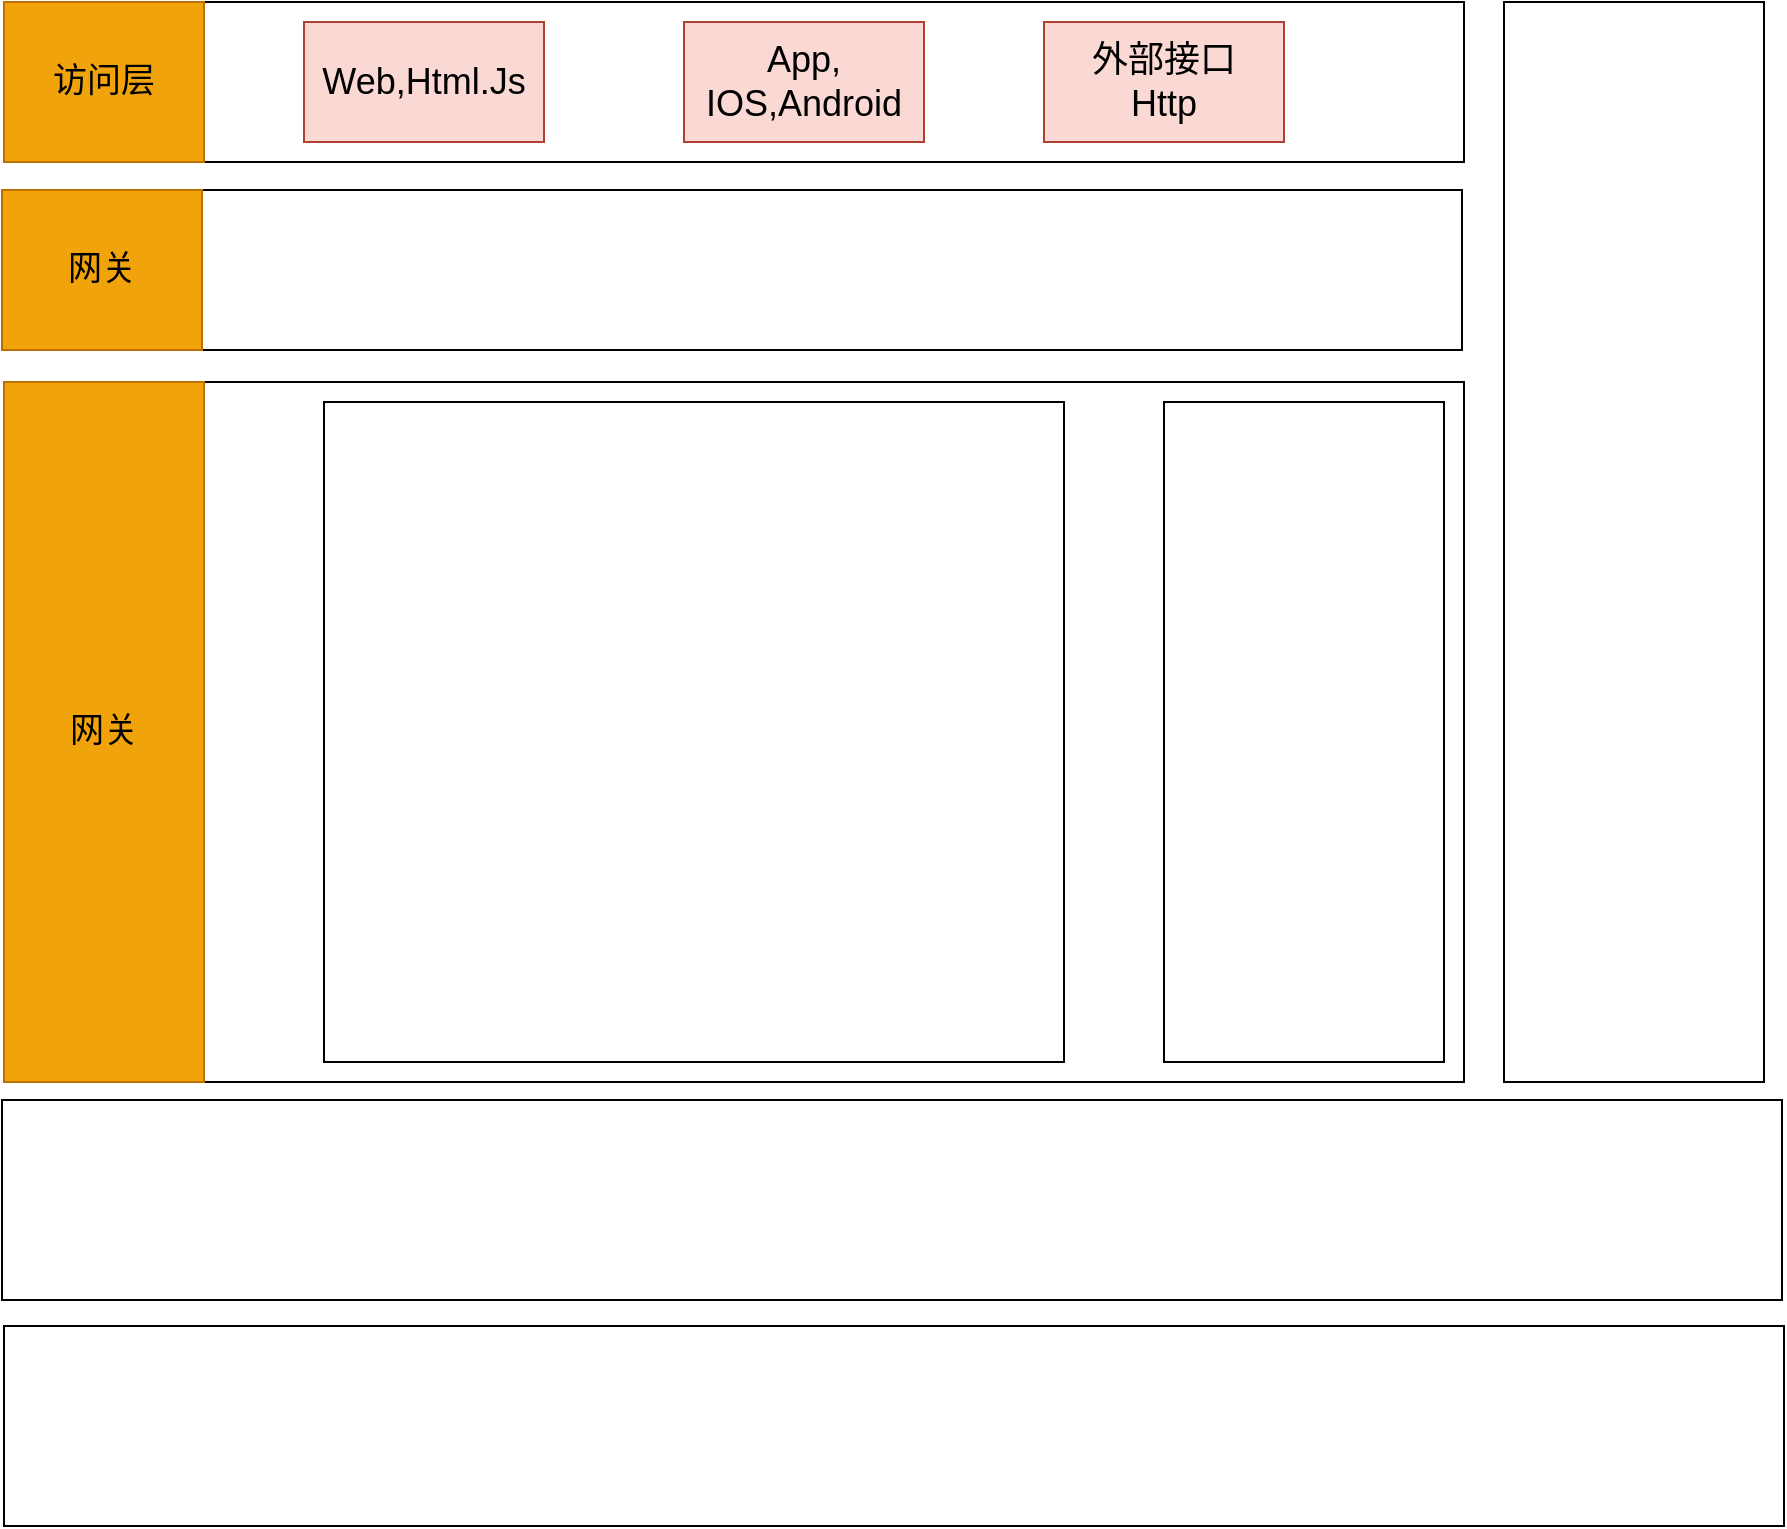 <mxfile version="24.9.2">
  <diagram name="第 1 页" id="6gBSKGB6EFL2GZYyczBQ">
    <mxGraphModel dx="1434" dy="746" grid="1" gridSize="10" guides="1" tooltips="1" connect="1" arrows="1" fold="1" page="1" pageScale="1" pageWidth="827" pageHeight="1169" math="0" shadow="0">
      <root>
        <mxCell id="0" />
        <mxCell id="1" parent="0" />
        <mxCell id="tQb7sZLLkdCvrPH1cJHh-1" value="" style="rounded=0;whiteSpace=wrap;html=1;" vertex="1" parent="1">
          <mxGeometry x="59" y="589" width="890" height="100" as="geometry" />
        </mxCell>
        <mxCell id="tQb7sZLLkdCvrPH1cJHh-2" value="" style="rounded=0;whiteSpace=wrap;html=1;" vertex="1" parent="1">
          <mxGeometry x="60" y="40" width="730" height="80" as="geometry" />
        </mxCell>
        <mxCell id="tQb7sZLLkdCvrPH1cJHh-3" value="" style="rounded=0;whiteSpace=wrap;html=1;" vertex="1" parent="1">
          <mxGeometry x="60" y="702" width="890" height="100" as="geometry" />
        </mxCell>
        <mxCell id="tQb7sZLLkdCvrPH1cJHh-4" value="" style="rounded=0;whiteSpace=wrap;html=1;" vertex="1" parent="1">
          <mxGeometry x="59" y="134" width="730" height="80" as="geometry" />
        </mxCell>
        <mxCell id="tQb7sZLLkdCvrPH1cJHh-5" value="" style="rounded=0;whiteSpace=wrap;html=1;" vertex="1" parent="1">
          <mxGeometry x="60" y="230" width="730" height="350" as="geometry" />
        </mxCell>
        <mxCell id="tQb7sZLLkdCvrPH1cJHh-6" value="" style="whiteSpace=wrap;html=1;" vertex="1" parent="1">
          <mxGeometry x="810" y="40" width="130" height="540" as="geometry" />
        </mxCell>
        <mxCell id="tQb7sZLLkdCvrPH1cJHh-7" value="访问层" style="rounded=0;whiteSpace=wrap;html=1;fontSize=17;fillColor=#f0a30a;strokeColor=#BD7000;fontColor=#000000;" vertex="1" parent="1">
          <mxGeometry x="60" y="40" width="100" height="80" as="geometry" />
        </mxCell>
        <mxCell id="tQb7sZLLkdCvrPH1cJHh-8" value="网关" style="rounded=0;whiteSpace=wrap;html=1;fontSize=17;fillColor=#f0a30a;strokeColor=#BD7000;fontColor=#000000;" vertex="1" parent="1">
          <mxGeometry x="59" y="134" width="100" height="80" as="geometry" />
        </mxCell>
        <mxCell id="tQb7sZLLkdCvrPH1cJHh-9" value="网关" style="rounded=0;whiteSpace=wrap;html=1;fontSize=17;fillColor=#f0a30a;strokeColor=#BD7000;fontColor=#000000;" vertex="1" parent="1">
          <mxGeometry x="60" y="230" width="100" height="350" as="geometry" />
        </mxCell>
        <mxCell id="tQb7sZLLkdCvrPH1cJHh-10" value="" style="whiteSpace=wrap;html=1;" vertex="1" parent="1">
          <mxGeometry x="220" y="240" width="370" height="330" as="geometry" />
        </mxCell>
        <mxCell id="tQb7sZLLkdCvrPH1cJHh-11" value="" style="whiteSpace=wrap;html=1;" vertex="1" parent="1">
          <mxGeometry x="640" y="240" width="140" height="330" as="geometry" />
        </mxCell>
        <mxCell id="tQb7sZLLkdCvrPH1cJHh-12" value="Web,Html.Js" style="rounded=0;whiteSpace=wrap;html=1;fillColor=#fad9d5;strokeColor=#ae4132;fontSize=18;" vertex="1" parent="1">
          <mxGeometry x="210" y="50" width="120" height="60" as="geometry" />
        </mxCell>
        <mxCell id="tQb7sZLLkdCvrPH1cJHh-13" value="App,&lt;div&gt;IOS,Android&lt;/div&gt;" style="rounded=0;html=1;fillColor=#fad9d5;strokeColor=#ae4132;fontSize=18;align=center;whiteSpace=wrap;labelBackgroundColor=none;verticalAlign=middle;labelPosition=center;verticalLabelPosition=middle;" vertex="1" parent="1">
          <mxGeometry x="400" y="50" width="120" height="60" as="geometry" />
        </mxCell>
        <mxCell id="tQb7sZLLkdCvrPH1cJHh-14" value="外部接口&lt;div&gt;Http&lt;/div&gt;" style="rounded=0;html=1;fillColor=#fad9d5;strokeColor=#ae4132;fontSize=18;align=center;whiteSpace=wrap;labelBackgroundColor=none;verticalAlign=middle;labelPosition=center;verticalLabelPosition=middle;" vertex="1" parent="1">
          <mxGeometry x="580" y="50" width="120" height="60" as="geometry" />
        </mxCell>
      </root>
    </mxGraphModel>
  </diagram>
</mxfile>
